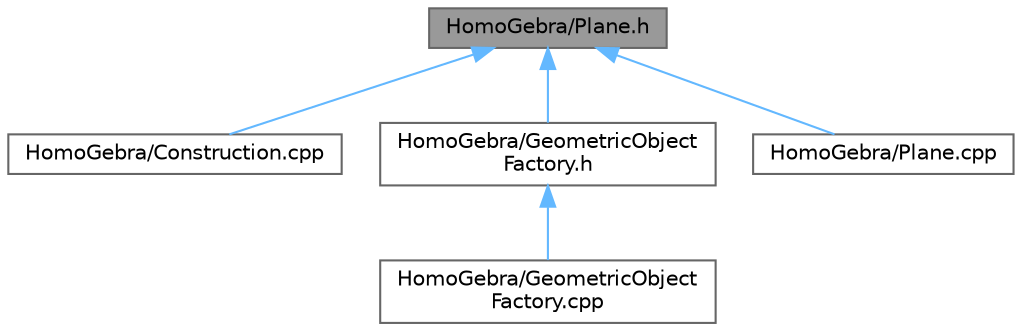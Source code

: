 digraph "HomoGebra/Plane.h"
{
 // LATEX_PDF_SIZE
  bgcolor="transparent";
  edge [fontname=Helvetica,fontsize=10,labelfontname=Helvetica,labelfontsize=10];
  node [fontname=Helvetica,fontsize=10,shape=box,height=0.2,width=0.9];
  Node1 [label="HomoGebra/Plane.h",height=0.2,width=0.4,color="gray40", fillcolor="grey60", style="filled", fontcolor="black",tooltip=" "];
  Node1 -> Node2 [dir="back",color="steelblue1",style="solid"];
  Node2 [label="HomoGebra/Construction.cpp",height=0.2,width=0.4,color="grey40", fillcolor="white", style="filled",URL="$_construction_8cpp.html",tooltip=" "];
  Node1 -> Node3 [dir="back",color="steelblue1",style="solid"];
  Node3 [label="HomoGebra/GeometricObject\lFactory.h",height=0.2,width=0.4,color="grey40", fillcolor="white", style="filled",URL="$_geometric_object_factory_8h.html",tooltip=" "];
  Node3 -> Node4 [dir="back",color="steelblue1",style="solid"];
  Node4 [label="HomoGebra/GeometricObject\lFactory.cpp",height=0.2,width=0.4,color="grey40", fillcolor="white", style="filled",URL="$_geometric_object_factory_8cpp.html",tooltip=" "];
  Node1 -> Node5 [dir="back",color="steelblue1",style="solid"];
  Node5 [label="HomoGebra/Plane.cpp",height=0.2,width=0.4,color="grey40", fillcolor="white", style="filled",URL="$_plane_8cpp.html",tooltip=" "];
}
